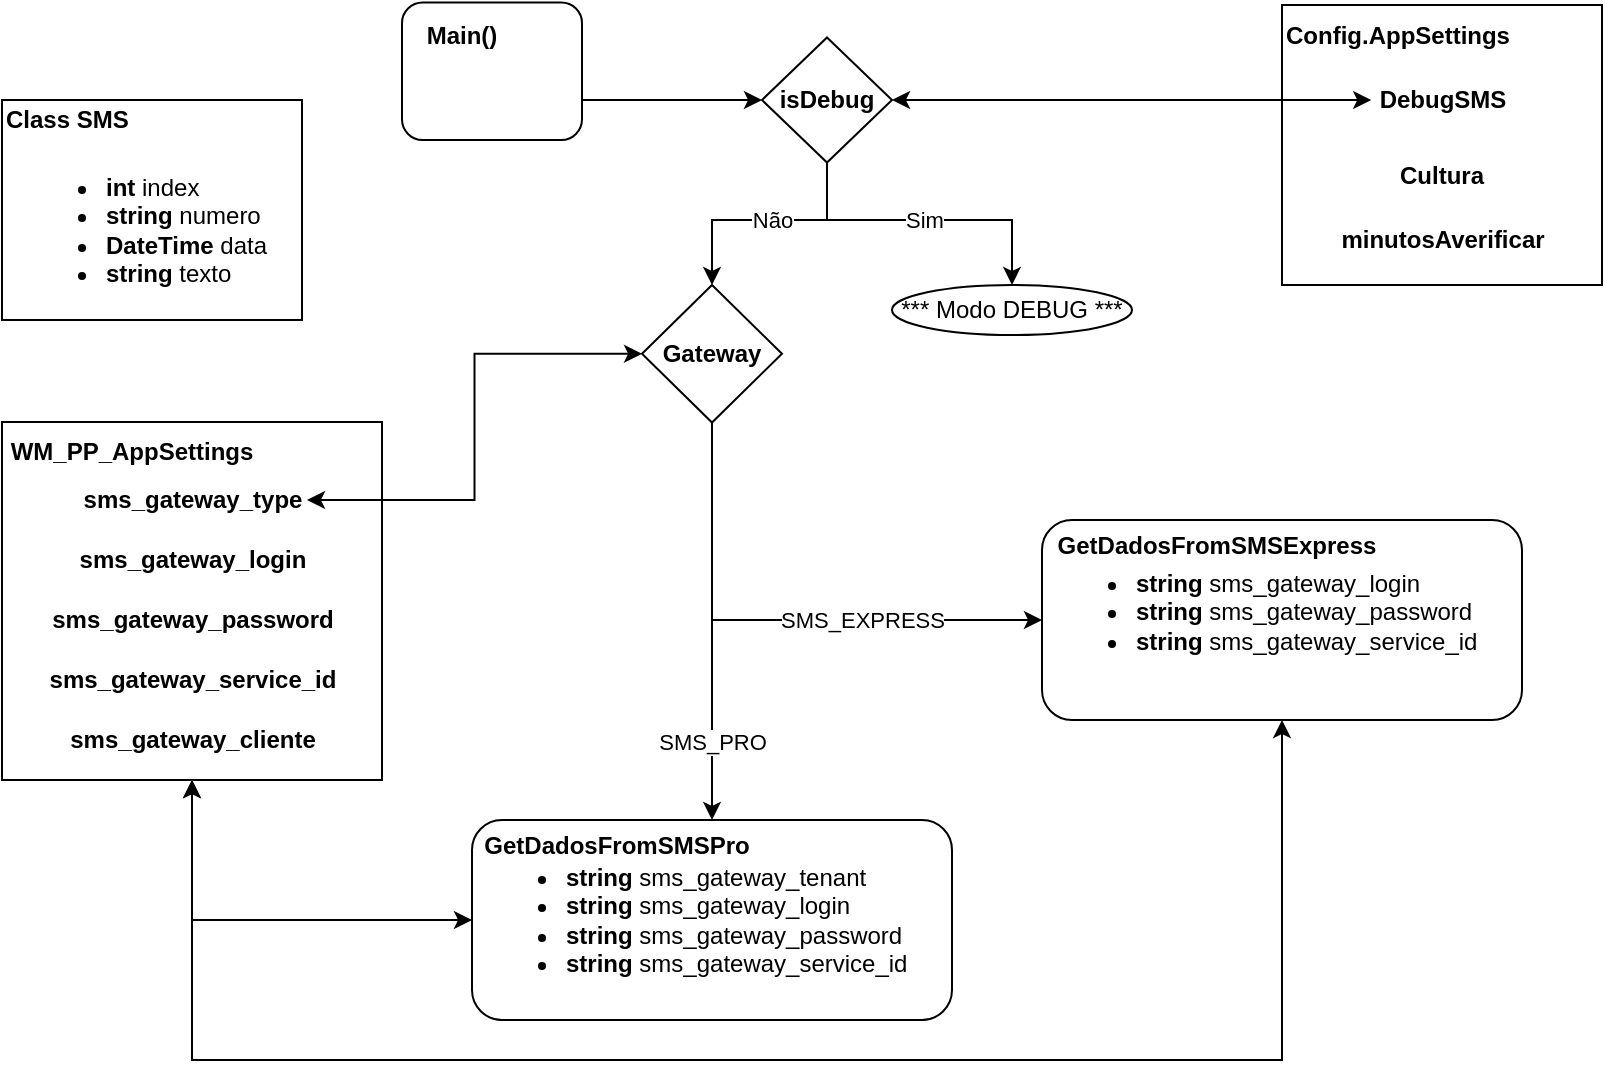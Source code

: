 <mxfile version="19.0.2" type="github">
  <diagram id="WjlNTZho9K9yqoVGfzix" name="Page-1">
    <mxGraphModel dx="1155" dy="642" grid="1" gridSize="10" guides="1" tooltips="1" connect="1" arrows="1" fold="1" page="1" pageScale="1" pageWidth="850" pageHeight="1100" math="0" shadow="0">
      <root>
        <mxCell id="0" />
        <mxCell id="1" parent="0" />
        <mxCell id="52e9ZkvR3uRLUpQS5kAT-6" value="" style="group" vertex="1" connectable="0" parent="1">
          <mxGeometry x="40" y="80" width="150" height="110" as="geometry" />
        </mxCell>
        <mxCell id="52e9ZkvR3uRLUpQS5kAT-1" value="" style="rounded=0;whiteSpace=wrap;html=1;" vertex="1" parent="52e9ZkvR3uRLUpQS5kAT-6">
          <mxGeometry width="150" height="110" as="geometry" />
        </mxCell>
        <mxCell id="52e9ZkvR3uRLUpQS5kAT-3" value="&lt;b&gt;Class SMS&lt;/b&gt;" style="text;html=1;strokeColor=none;fillColor=none;align=left;verticalAlign=middle;whiteSpace=wrap;rounded=0;" vertex="1" parent="52e9ZkvR3uRLUpQS5kAT-6">
          <mxGeometry width="90" height="20" as="geometry" />
        </mxCell>
        <mxCell id="52e9ZkvR3uRLUpQS5kAT-5" value="&lt;ul&gt;&lt;li&gt;&lt;b&gt;int &lt;/b&gt;index&lt;/li&gt;&lt;li&gt;&lt;b&gt;string &lt;/b&gt;numero&lt;/li&gt;&lt;li&gt;&lt;b&gt;DateTime&lt;/b&gt; data&lt;/li&gt;&lt;li&gt;&lt;b&gt;string&lt;/b&gt; texto&lt;/li&gt;&lt;/ul&gt;" style="text;html=1;strokeColor=none;fillColor=none;align=left;verticalAlign=middle;whiteSpace=wrap;rounded=0;" vertex="1" parent="52e9ZkvR3uRLUpQS5kAT-6">
          <mxGeometry x="10" y="30" width="130" height="70" as="geometry" />
        </mxCell>
        <mxCell id="52e9ZkvR3uRLUpQS5kAT-11" value="" style="group" vertex="1" connectable="0" parent="1">
          <mxGeometry x="560" y="290" width="240" height="100" as="geometry" />
        </mxCell>
        <mxCell id="52e9ZkvR3uRLUpQS5kAT-20" value="" style="group" vertex="1" connectable="0" parent="52e9ZkvR3uRLUpQS5kAT-11">
          <mxGeometry width="240" height="100" as="geometry" />
        </mxCell>
        <mxCell id="52e9ZkvR3uRLUpQS5kAT-9" value="" style="rounded=1;whiteSpace=wrap;html=1;" vertex="1" parent="52e9ZkvR3uRLUpQS5kAT-20">
          <mxGeometry width="240" height="100" as="geometry" />
        </mxCell>
        <mxCell id="52e9ZkvR3uRLUpQS5kAT-10" value="&lt;b&gt;GetDadosFromSMSExpress&lt;/b&gt;" style="text;html=1;strokeColor=none;fillColor=none;align=center;verticalAlign=middle;whiteSpace=wrap;rounded=0;" vertex="1" parent="52e9ZkvR3uRLUpQS5kAT-20">
          <mxGeometry x="5" width="165" height="25" as="geometry" />
        </mxCell>
        <mxCell id="52e9ZkvR3uRLUpQS5kAT-15" value="&lt;ul&gt;&lt;li&gt;&lt;b&gt;string&lt;/b&gt;&amp;nbsp;sms_gateway_login&lt;/li&gt;&lt;li&gt;&lt;b&gt;string&lt;/b&gt;&amp;nbsp;sms_gateway_password&lt;/li&gt;&lt;li&gt;&lt;b&gt;string &lt;/b&gt;sms_gateway_service_id&lt;/li&gt;&lt;/ul&gt;" style="text;html=1;strokeColor=none;fillColor=none;align=left;verticalAlign=middle;whiteSpace=wrap;rounded=0;" vertex="1" parent="52e9ZkvR3uRLUpQS5kAT-20">
          <mxGeometry x="5" y="25" width="230" height="41.667" as="geometry" />
        </mxCell>
        <mxCell id="52e9ZkvR3uRLUpQS5kAT-12" value="" style="group" vertex="1" connectable="0" parent="1">
          <mxGeometry x="275" y="440" width="240" height="100" as="geometry" />
        </mxCell>
        <mxCell id="52e9ZkvR3uRLUpQS5kAT-19" value="" style="group" vertex="1" connectable="0" parent="52e9ZkvR3uRLUpQS5kAT-12">
          <mxGeometry width="240" height="100" as="geometry" />
        </mxCell>
        <mxCell id="52e9ZkvR3uRLUpQS5kAT-13" value="" style="rounded=1;whiteSpace=wrap;html=1;" vertex="1" parent="52e9ZkvR3uRLUpQS5kAT-19">
          <mxGeometry width="240" height="100" as="geometry" />
        </mxCell>
        <mxCell id="52e9ZkvR3uRLUpQS5kAT-14" value="&lt;b&gt;GetDadosFromSMSPro&lt;/b&gt;" style="text;html=1;strokeColor=none;fillColor=none;align=center;verticalAlign=middle;whiteSpace=wrap;rounded=0;" vertex="1" parent="52e9ZkvR3uRLUpQS5kAT-19">
          <mxGeometry x="5" width="135" height="25" as="geometry" />
        </mxCell>
        <mxCell id="52e9ZkvR3uRLUpQS5kAT-16" value="&lt;ul&gt;&lt;li&gt;&lt;b&gt;string&lt;/b&gt; sms_gateway_tenant&lt;/li&gt;&lt;li&gt;&lt;b&gt;string&lt;/b&gt;&amp;nbsp;sms_gateway_login&lt;/li&gt;&lt;li&gt;&lt;b&gt;string&lt;/b&gt;&amp;nbsp;sms_gateway_password&lt;/li&gt;&lt;li&gt;&lt;b&gt;string &lt;/b&gt;sms_gateway_service_id&lt;/li&gt;&lt;/ul&gt;" style="text;html=1;strokeColor=none;fillColor=none;align=left;verticalAlign=middle;whiteSpace=wrap;rounded=0;" vertex="1" parent="52e9ZkvR3uRLUpQS5kAT-19">
          <mxGeometry x="5" y="25" width="230" height="50" as="geometry" />
        </mxCell>
        <mxCell id="52e9ZkvR3uRLUpQS5kAT-39" style="edgeStyle=orthogonalEdgeStyle;rounded=0;orthogonalLoop=1;jettySize=auto;html=1;entryX=0;entryY=0.5;entryDx=0;entryDy=0;startArrow=none;startFill=0;" edge="1" parent="1" source="52e9ZkvR3uRLUpQS5kAT-21" target="52e9ZkvR3uRLUpQS5kAT-33">
          <mxGeometry relative="1" as="geometry">
            <Array as="points">
              <mxPoint x="360" y="80" />
              <mxPoint x="360" y="80" />
            </Array>
          </mxGeometry>
        </mxCell>
        <mxCell id="52e9ZkvR3uRLUpQS5kAT-21" value="" style="rounded=1;whiteSpace=wrap;html=1;" vertex="1" parent="1">
          <mxGeometry x="240" y="31.25" width="90" height="68.75" as="geometry" />
        </mxCell>
        <mxCell id="52e9ZkvR3uRLUpQS5kAT-22" value="&lt;b&gt;Main()&lt;/b&gt;" style="text;html=1;strokeColor=none;fillColor=none;align=center;verticalAlign=middle;whiteSpace=wrap;rounded=0;" vertex="1" parent="1">
          <mxGeometry x="240" y="32.5" width="60" height="30" as="geometry" />
        </mxCell>
        <mxCell id="52e9ZkvR3uRLUpQS5kAT-29" value="" style="group" vertex="1" connectable="0" parent="1">
          <mxGeometry x="680" y="32.5" width="160" height="140" as="geometry" />
        </mxCell>
        <mxCell id="52e9ZkvR3uRLUpQS5kAT-24" value="" style="rounded=0;whiteSpace=wrap;html=1;" vertex="1" parent="52e9ZkvR3uRLUpQS5kAT-29">
          <mxGeometry width="160" height="140" as="geometry" />
        </mxCell>
        <mxCell id="52e9ZkvR3uRLUpQS5kAT-25" value="&lt;b&gt;Config.AppSettings&lt;/b&gt;" style="text;html=1;strokeColor=none;fillColor=none;align=left;verticalAlign=middle;whiteSpace=wrap;rounded=0;" vertex="1" parent="52e9ZkvR3uRLUpQS5kAT-29">
          <mxGeometry width="160" height="30" as="geometry" />
        </mxCell>
        <mxCell id="52e9ZkvR3uRLUpQS5kAT-26" value="&lt;b style=&quot;background-color: initial;&quot;&gt;DebugSMS&lt;/b&gt;" style="text;html=1;strokeColor=none;fillColor=none;align=center;verticalAlign=middle;whiteSpace=wrap;rounded=0;" vertex="1" parent="52e9ZkvR3uRLUpQS5kAT-29">
          <mxGeometry x="44.6" y="37.5" width="70.8" height="20" as="geometry" />
        </mxCell>
        <mxCell id="52e9ZkvR3uRLUpQS5kAT-27" value="&lt;div style=&quot;&quot;&gt;&lt;b style=&quot;background-color: initial;&quot;&gt;Cultura&lt;/b&gt;&lt;/div&gt;" style="text;html=1;strokeColor=none;fillColor=none;align=center;verticalAlign=middle;whiteSpace=wrap;rounded=0;" vertex="1" parent="52e9ZkvR3uRLUpQS5kAT-29">
          <mxGeometry x="50" y="77.5" width="60" height="15" as="geometry" />
        </mxCell>
        <mxCell id="52e9ZkvR3uRLUpQS5kAT-28" value="&lt;div style=&quot;&quot;&gt;&lt;b style=&quot;background-color: initial;&quot;&gt;minutosAverificar&lt;/b&gt;&lt;/div&gt;" style="text;html=1;strokeColor=none;fillColor=none;align=center;verticalAlign=middle;whiteSpace=wrap;rounded=0;" vertex="1" parent="52e9ZkvR3uRLUpQS5kAT-29">
          <mxGeometry x="19.6" y="107.5" width="120.8" height="20" as="geometry" />
        </mxCell>
        <mxCell id="52e9ZkvR3uRLUpQS5kAT-31" style="edgeStyle=orthogonalEdgeStyle;rounded=0;orthogonalLoop=1;jettySize=auto;html=1;entryX=0;entryY=0.5;entryDx=0;entryDy=0;exitX=1;exitY=0.5;exitDx=0;exitDy=0;startArrow=classic;startFill=1;" edge="1" parent="1" source="52e9ZkvR3uRLUpQS5kAT-33" target="52e9ZkvR3uRLUpQS5kAT-26">
          <mxGeometry relative="1" as="geometry">
            <mxPoint x="450" y="90" as="sourcePoint" />
            <mxPoint x="550" y="110" as="targetPoint" />
          </mxGeometry>
        </mxCell>
        <mxCell id="52e9ZkvR3uRLUpQS5kAT-42" value="" style="edgeStyle=orthogonalEdgeStyle;rounded=0;orthogonalLoop=1;jettySize=auto;html=1;startArrow=none;startFill=0;" edge="1" parent="1" source="52e9ZkvR3uRLUpQS5kAT-33" target="52e9ZkvR3uRLUpQS5kAT-34">
          <mxGeometry relative="1" as="geometry">
            <Array as="points">
              <mxPoint x="453" y="140" />
              <mxPoint x="545" y="140" />
            </Array>
          </mxGeometry>
        </mxCell>
        <mxCell id="52e9ZkvR3uRLUpQS5kAT-44" value="Sim" style="edgeLabel;html=1;align=center;verticalAlign=middle;resizable=0;points=[];" vertex="1" connectable="0" parent="52e9ZkvR3uRLUpQS5kAT-42">
          <mxGeometry x="-0.177" relative="1" as="geometry">
            <mxPoint x="13" as="offset" />
          </mxGeometry>
        </mxCell>
        <mxCell id="52e9ZkvR3uRLUpQS5kAT-46" style="edgeStyle=orthogonalEdgeStyle;rounded=0;orthogonalLoop=1;jettySize=auto;html=1;entryX=0.5;entryY=0;entryDx=0;entryDy=0;startArrow=none;startFill=0;" edge="1" parent="1" source="52e9ZkvR3uRLUpQS5kAT-33" target="52e9ZkvR3uRLUpQS5kAT-40">
          <mxGeometry relative="1" as="geometry">
            <Array as="points">
              <mxPoint x="453" y="140" />
              <mxPoint x="395" y="140" />
            </Array>
          </mxGeometry>
        </mxCell>
        <mxCell id="52e9ZkvR3uRLUpQS5kAT-47" value="Não" style="edgeLabel;html=1;align=center;verticalAlign=middle;resizable=0;points=[];" vertex="1" connectable="0" parent="52e9ZkvR3uRLUpQS5kAT-46">
          <mxGeometry x="0.099" relative="1" as="geometry">
            <mxPoint x="9" as="offset" />
          </mxGeometry>
        </mxCell>
        <mxCell id="52e9ZkvR3uRLUpQS5kAT-33" value="&lt;b&gt;isDebug&lt;/b&gt;" style="rhombus;whiteSpace=wrap;html=1;" vertex="1" parent="1">
          <mxGeometry x="420" y="48.75" width="65" height="62.5" as="geometry" />
        </mxCell>
        <mxCell id="52e9ZkvR3uRLUpQS5kAT-34" value="*** Modo DEBUG ***" style="ellipse;whiteSpace=wrap;html=1;" vertex="1" parent="1">
          <mxGeometry x="485" y="172.5" width="120" height="25" as="geometry" />
        </mxCell>
        <mxCell id="52e9ZkvR3uRLUpQS5kAT-65" style="edgeStyle=orthogonalEdgeStyle;rounded=0;orthogonalLoop=1;jettySize=auto;html=1;entryX=0;entryY=0.5;entryDx=0;entryDy=0;startArrow=none;startFill=0;" edge="1" parent="1" source="52e9ZkvR3uRLUpQS5kAT-40" target="52e9ZkvR3uRLUpQS5kAT-9">
          <mxGeometry relative="1" as="geometry">
            <Array as="points">
              <mxPoint x="395" y="340" />
            </Array>
          </mxGeometry>
        </mxCell>
        <mxCell id="52e9ZkvR3uRLUpQS5kAT-67" value="SMS_EXPRESS" style="edgeLabel;html=1;align=center;verticalAlign=middle;resizable=0;points=[];" vertex="1" connectable="0" parent="52e9ZkvR3uRLUpQS5kAT-65">
          <mxGeometry x="0.249" y="-1" relative="1" as="geometry">
            <mxPoint x="9" y="-1" as="offset" />
          </mxGeometry>
        </mxCell>
        <mxCell id="52e9ZkvR3uRLUpQS5kAT-66" style="edgeStyle=orthogonalEdgeStyle;rounded=0;orthogonalLoop=1;jettySize=auto;html=1;startArrow=none;startFill=0;" edge="1" parent="1" source="52e9ZkvR3uRLUpQS5kAT-40" target="52e9ZkvR3uRLUpQS5kAT-13">
          <mxGeometry relative="1" as="geometry" />
        </mxCell>
        <mxCell id="52e9ZkvR3uRLUpQS5kAT-68" value="SMS_PRO" style="edgeLabel;html=1;align=center;verticalAlign=middle;resizable=0;points=[];" vertex="1" connectable="0" parent="52e9ZkvR3uRLUpQS5kAT-66">
          <mxGeometry x="0.411" y="2" relative="1" as="geometry">
            <mxPoint x="-2" y="19" as="offset" />
          </mxGeometry>
        </mxCell>
        <mxCell id="52e9ZkvR3uRLUpQS5kAT-40" value="&lt;b&gt;Gateway&lt;/b&gt;" style="rhombus;whiteSpace=wrap;html=1;" vertex="1" parent="1">
          <mxGeometry x="360" y="172.5" width="70" height="68.75" as="geometry" />
        </mxCell>
        <mxCell id="52e9ZkvR3uRLUpQS5kAT-48" value="" style="rounded=0;whiteSpace=wrap;html=1;" vertex="1" parent="1">
          <mxGeometry x="40" y="241" width="190" height="179" as="geometry" />
        </mxCell>
        <mxCell id="52e9ZkvR3uRLUpQS5kAT-49" value="&lt;b&gt;WM_PP_AppSettings&lt;/b&gt;" style="text;html=1;strokeColor=none;fillColor=none;align=center;verticalAlign=middle;whiteSpace=wrap;rounded=0;" vertex="1" parent="1">
          <mxGeometry x="40" y="241.25" width="130" height="28.75" as="geometry" />
        </mxCell>
        <mxCell id="52e9ZkvR3uRLUpQS5kAT-52" value="&lt;b&gt;sms_gateway_type&lt;/b&gt;" style="text;html=1;strokeColor=none;fillColor=none;align=center;verticalAlign=middle;whiteSpace=wrap;rounded=0;" vertex="1" parent="1">
          <mxGeometry x="77.5" y="270" width="115" height="20" as="geometry" />
        </mxCell>
        <mxCell id="52e9ZkvR3uRLUpQS5kAT-53" value="&lt;b&gt;sms_gateway_login&lt;/b&gt;" style="text;html=1;strokeColor=none;fillColor=none;align=center;verticalAlign=middle;whiteSpace=wrap;rounded=0;" vertex="1" parent="1">
          <mxGeometry x="72.5" y="300" width="125" height="20" as="geometry" />
        </mxCell>
        <mxCell id="52e9ZkvR3uRLUpQS5kAT-54" value="&lt;b&gt;sms_gateway_password&lt;/b&gt;" style="text;html=1;strokeColor=none;fillColor=none;align=center;verticalAlign=middle;whiteSpace=wrap;rounded=0;" vertex="1" parent="1">
          <mxGeometry x="72.5" y="330" width="125" height="20" as="geometry" />
        </mxCell>
        <mxCell id="52e9ZkvR3uRLUpQS5kAT-55" value="&lt;b&gt;sms_gateway_service_id&lt;/b&gt;" style="text;html=1;strokeColor=none;fillColor=none;align=center;verticalAlign=middle;whiteSpace=wrap;rounded=0;" vertex="1" parent="1">
          <mxGeometry x="72.5" y="360" width="125" height="20" as="geometry" />
        </mxCell>
        <mxCell id="52e9ZkvR3uRLUpQS5kAT-57" value="&lt;b&gt;sms_gateway_cliente&lt;/b&gt;" style="text;html=1;strokeColor=none;fillColor=none;align=center;verticalAlign=middle;whiteSpace=wrap;rounded=0;" vertex="1" parent="1">
          <mxGeometry x="72.5" y="390" width="125" height="20" as="geometry" />
        </mxCell>
        <mxCell id="52e9ZkvR3uRLUpQS5kAT-58" style="edgeStyle=orthogonalEdgeStyle;rounded=0;orthogonalLoop=1;jettySize=auto;html=1;entryX=1;entryY=0.5;entryDx=0;entryDy=0;startArrow=classic;startFill=1;" edge="1" parent="1" source="52e9ZkvR3uRLUpQS5kAT-40" target="52e9ZkvR3uRLUpQS5kAT-52">
          <mxGeometry relative="1" as="geometry" />
        </mxCell>
        <mxCell id="52e9ZkvR3uRLUpQS5kAT-73" style="edgeStyle=orthogonalEdgeStyle;rounded=0;orthogonalLoop=1;jettySize=auto;html=1;startArrow=classic;startFill=1;entryX=0.5;entryY=1;entryDx=0;entryDy=0;" edge="1" parent="1" source="52e9ZkvR3uRLUpQS5kAT-9" target="52e9ZkvR3uRLUpQS5kAT-48">
          <mxGeometry relative="1" as="geometry">
            <mxPoint x="130" y="420" as="targetPoint" />
            <Array as="points">
              <mxPoint x="680" y="560" />
              <mxPoint x="135" y="560" />
            </Array>
          </mxGeometry>
        </mxCell>
        <mxCell id="52e9ZkvR3uRLUpQS5kAT-76" style="edgeStyle=orthogonalEdgeStyle;rounded=0;orthogonalLoop=1;jettySize=auto;html=1;entryX=0.5;entryY=1;entryDx=0;entryDy=0;startArrow=classic;startFill=1;" edge="1" parent="1" source="52e9ZkvR3uRLUpQS5kAT-13" target="52e9ZkvR3uRLUpQS5kAT-48">
          <mxGeometry relative="1" as="geometry" />
        </mxCell>
      </root>
    </mxGraphModel>
  </diagram>
</mxfile>
